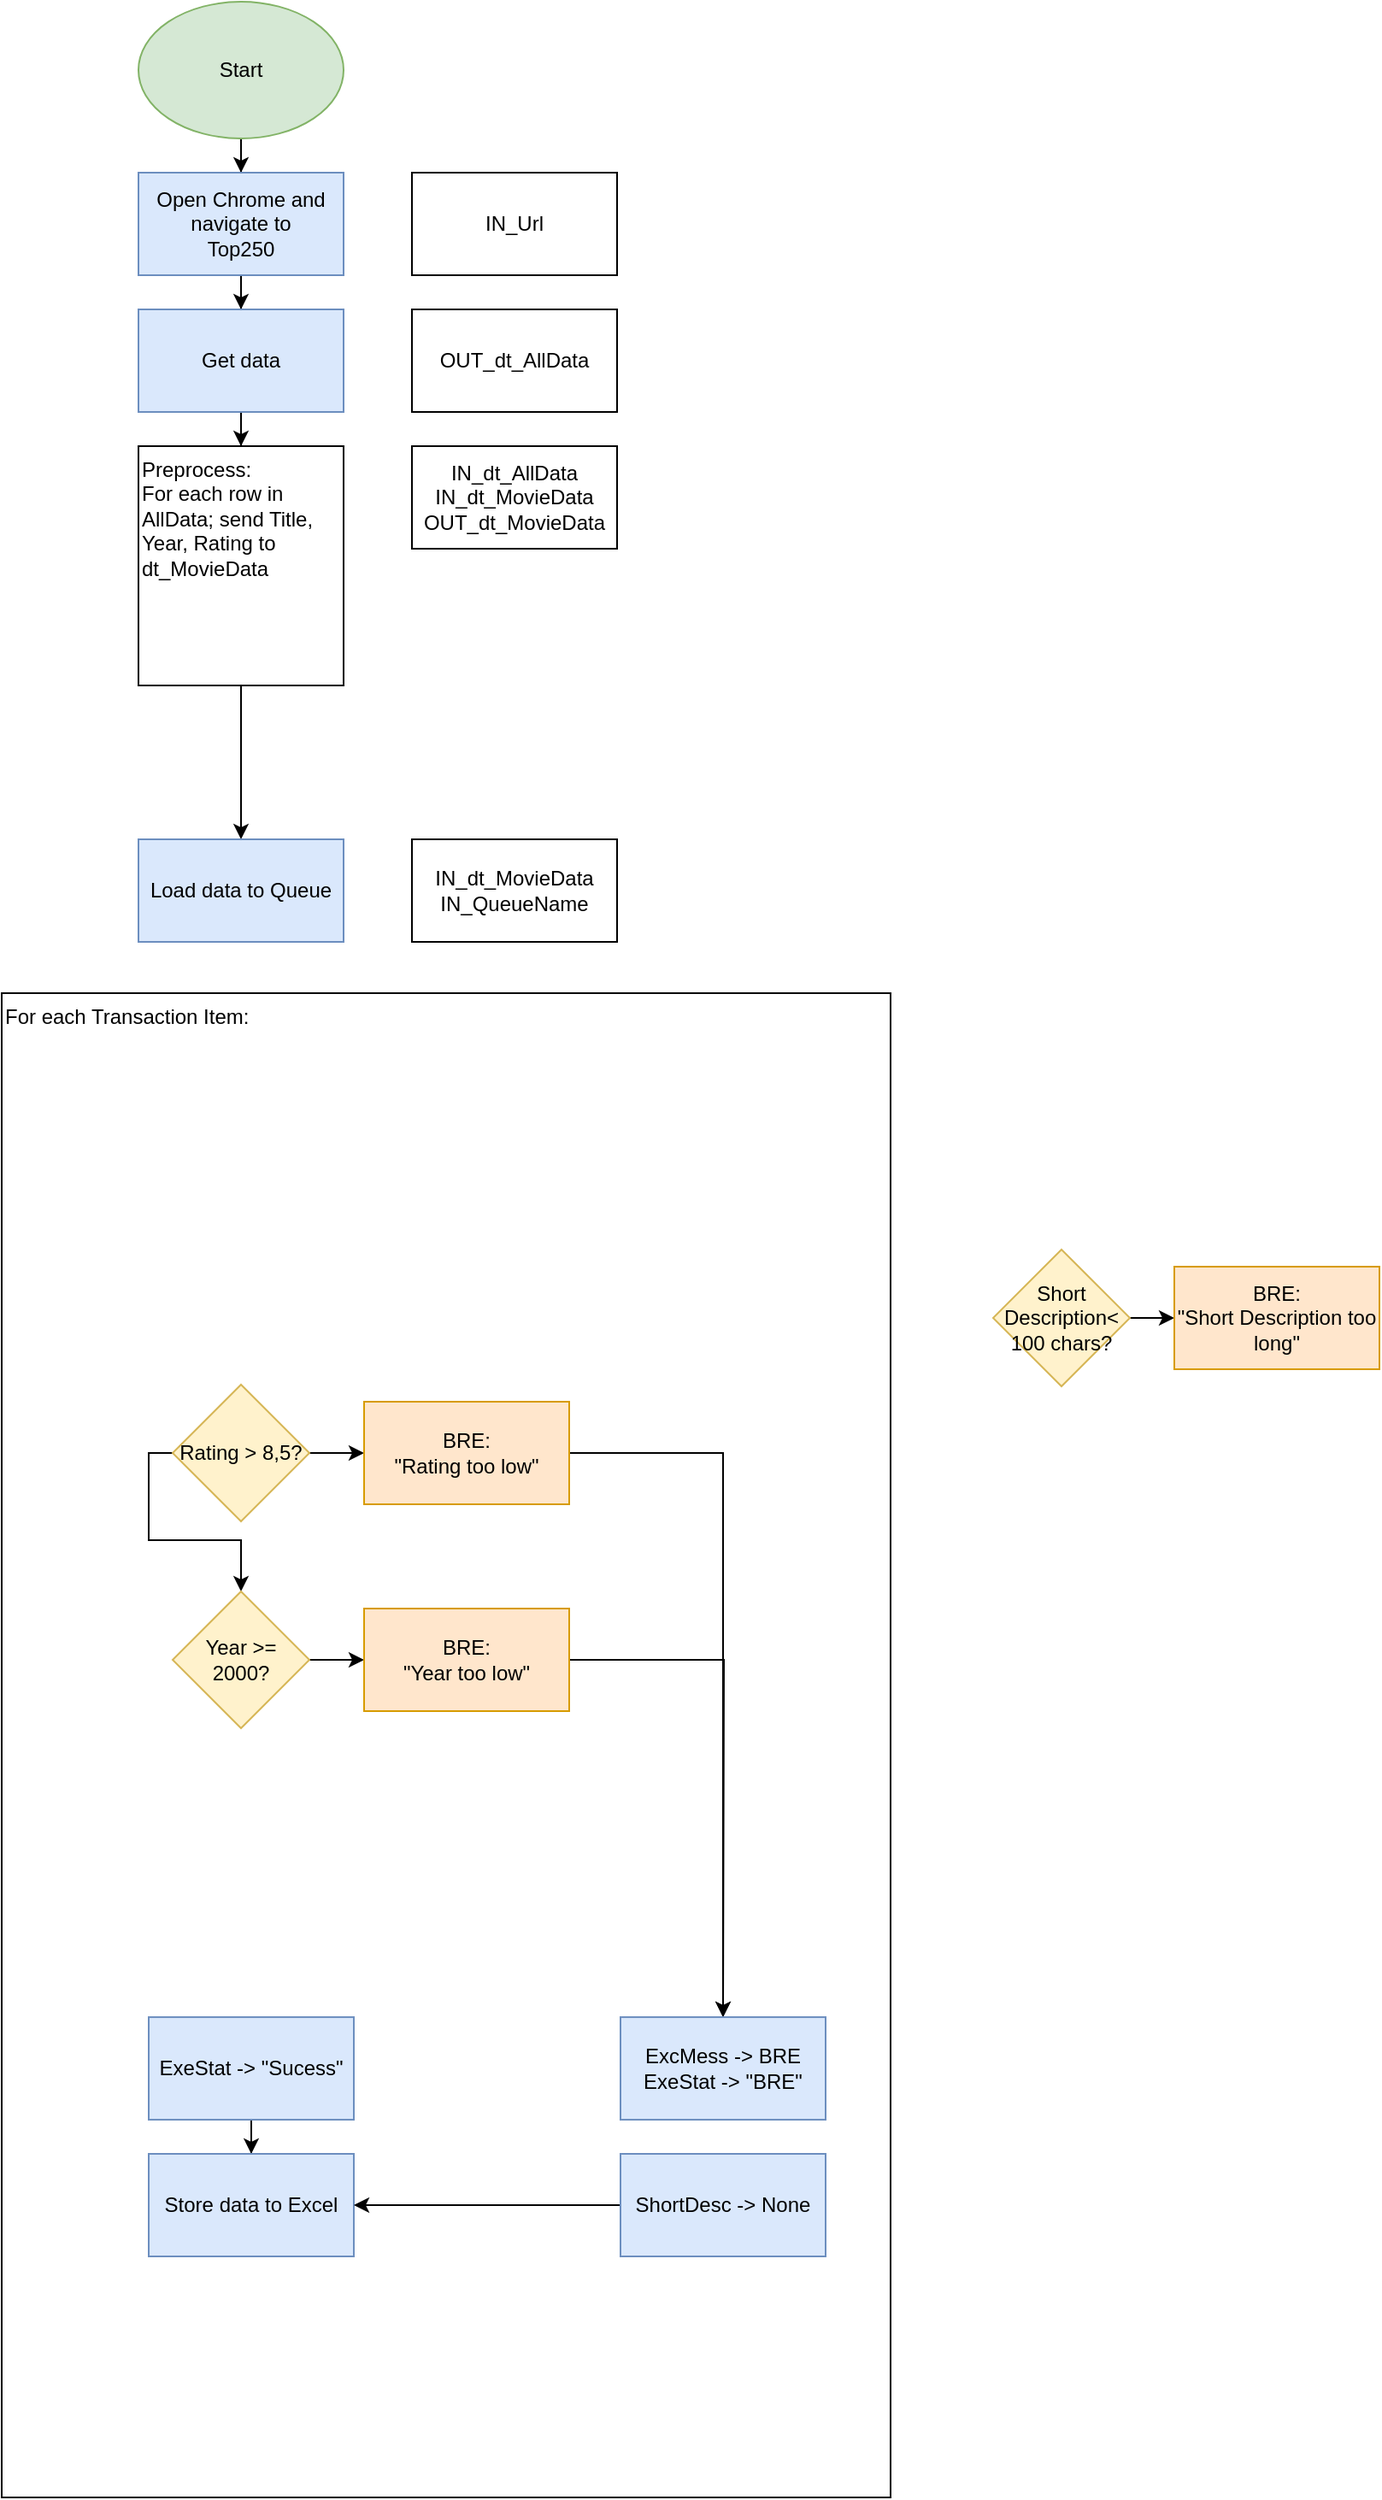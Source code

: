 <mxfile version="21.3.2" type="github">
  <diagram name="Side-1" id="oY3PO8kbukIglgiHCpPc">
    <mxGraphModel dx="989" dy="527" grid="1" gridSize="10" guides="1" tooltips="1" connect="1" arrows="1" fold="1" page="1" pageScale="1" pageWidth="827" pageHeight="1169" math="0" shadow="0">
      <root>
        <mxCell id="0" />
        <mxCell id="1" parent="0" />
        <mxCell id="dWuCvH4IGh4xBVzLc4ca-43" style="edgeStyle=orthogonalEdgeStyle;rounded=0;orthogonalLoop=1;jettySize=auto;html=1;entryX=0.5;entryY=0;entryDx=0;entryDy=0;" edge="1" parent="1" source="dWuCvH4IGh4xBVzLc4ca-3" target="dWuCvH4IGh4xBVzLc4ca-4">
          <mxGeometry relative="1" as="geometry" />
        </mxCell>
        <mxCell id="dWuCvH4IGh4xBVzLc4ca-3" value="Start" style="ellipse;whiteSpace=wrap;html=1;fillColor=#d5e8d4;strokeColor=#82b366;" vertex="1" parent="1">
          <mxGeometry x="360" y="80" width="120" height="80" as="geometry" />
        </mxCell>
        <mxCell id="dWuCvH4IGh4xBVzLc4ca-37" value="" style="edgeStyle=orthogonalEdgeStyle;rounded=0;orthogonalLoop=1;jettySize=auto;html=1;entryX=0.5;entryY=0;entryDx=0;entryDy=0;" edge="1" parent="1" source="dWuCvH4IGh4xBVzLc4ca-4" target="dWuCvH4IGh4xBVzLc4ca-5">
          <mxGeometry relative="1" as="geometry" />
        </mxCell>
        <mxCell id="dWuCvH4IGh4xBVzLc4ca-4" value="Open Chrome and navigate to &lt;br&gt;Top250" style="rounded=0;whiteSpace=wrap;html=1;fontStyle=0;fillColor=#dae8fc;strokeColor=#6c8ebf;" vertex="1" parent="1">
          <mxGeometry x="360" y="180" width="120" height="60" as="geometry" />
        </mxCell>
        <mxCell id="dWuCvH4IGh4xBVzLc4ca-48" style="edgeStyle=orthogonalEdgeStyle;rounded=0;orthogonalLoop=1;jettySize=auto;html=1;" edge="1" parent="1" source="dWuCvH4IGh4xBVzLc4ca-5" target="dWuCvH4IGh4xBVzLc4ca-35">
          <mxGeometry relative="1" as="geometry" />
        </mxCell>
        <mxCell id="dWuCvH4IGh4xBVzLc4ca-5" value="Get data" style="rounded=0;whiteSpace=wrap;html=1;fontStyle=0;fillColor=#dae8fc;strokeColor=#6c8ebf;" vertex="1" parent="1">
          <mxGeometry x="360" y="260" width="120" height="60" as="geometry" />
        </mxCell>
        <mxCell id="dWuCvH4IGh4xBVzLc4ca-6" value="OUT_dt_AllData" style="rounded=0;whiteSpace=wrap;html=1;" vertex="1" parent="1">
          <mxGeometry x="520" y="260" width="120" height="60" as="geometry" />
        </mxCell>
        <mxCell id="dWuCvH4IGh4xBVzLc4ca-7" value="For each Transaction Item:" style="rounded=0;whiteSpace=wrap;html=1;verticalAlign=top;align=left;" vertex="1" parent="1">
          <mxGeometry x="280" y="660" width="520" height="880" as="geometry" />
        </mxCell>
        <mxCell id="dWuCvH4IGh4xBVzLc4ca-15" style="edgeStyle=orthogonalEdgeStyle;rounded=0;orthogonalLoop=1;jettySize=auto;html=1;entryX=0.5;entryY=0;entryDx=0;entryDy=0;exitX=0;exitY=0.5;exitDx=0;exitDy=0;" edge="1" parent="1" source="dWuCvH4IGh4xBVzLc4ca-11" target="dWuCvH4IGh4xBVzLc4ca-12">
          <mxGeometry relative="1" as="geometry">
            <mxPoint x="420" y="959" as="sourcePoint" />
            <Array as="points">
              <mxPoint x="366" y="929" />
              <mxPoint x="366" y="980" />
              <mxPoint x="420" y="980" />
            </Array>
          </mxGeometry>
        </mxCell>
        <mxCell id="dWuCvH4IGh4xBVzLc4ca-23" value="" style="edgeStyle=orthogonalEdgeStyle;rounded=0;orthogonalLoop=1;jettySize=auto;html=1;exitX=1;exitY=0.5;exitDx=0;exitDy=0;entryX=0;entryY=0.5;entryDx=0;entryDy=0;" edge="1" parent="1" source="dWuCvH4IGh4xBVzLc4ca-11" target="dWuCvH4IGh4xBVzLc4ca-16">
          <mxGeometry relative="1" as="geometry">
            <mxPoint x="465.966" y="979.034" as="sourcePoint" />
          </mxGeometry>
        </mxCell>
        <mxCell id="dWuCvH4IGh4xBVzLc4ca-11" value="Rating &amp;gt; 8,5?" style="rhombus;whiteSpace=wrap;html=1;fillColor=#fff2cc;strokeColor=#d6b656;" vertex="1" parent="1">
          <mxGeometry x="380" y="889" width="80" height="80" as="geometry" />
        </mxCell>
        <mxCell id="dWuCvH4IGh4xBVzLc4ca-21" style="edgeStyle=orthogonalEdgeStyle;rounded=0;orthogonalLoop=1;jettySize=auto;html=1;exitX=1;exitY=0.5;exitDx=0;exitDy=0;entryX=0;entryY=0.5;entryDx=0;entryDy=0;" edge="1" parent="1" source="dWuCvH4IGh4xBVzLc4ca-12" target="dWuCvH4IGh4xBVzLc4ca-17">
          <mxGeometry relative="1" as="geometry" />
        </mxCell>
        <mxCell id="dWuCvH4IGh4xBVzLc4ca-12" value="Year &amp;gt;= 2000?" style="rhombus;whiteSpace=wrap;html=1;fillColor=#fff2cc;strokeColor=#d6b656;" vertex="1" parent="1">
          <mxGeometry x="380" y="1010" width="80" height="80" as="geometry" />
        </mxCell>
        <mxCell id="dWuCvH4IGh4xBVzLc4ca-22" style="edgeStyle=orthogonalEdgeStyle;rounded=0;orthogonalLoop=1;jettySize=auto;html=1;" edge="1" parent="1" source="dWuCvH4IGh4xBVzLc4ca-13" target="dWuCvH4IGh4xBVzLc4ca-18">
          <mxGeometry relative="1" as="geometry" />
        </mxCell>
        <mxCell id="dWuCvH4IGh4xBVzLc4ca-13" value="Short Description&amp;lt; 100 chars?" style="rhombus;whiteSpace=wrap;html=1;fillColor=#fff2cc;strokeColor=#d6b656;" vertex="1" parent="1">
          <mxGeometry x="860" y="810" width="80" height="80" as="geometry" />
        </mxCell>
        <mxCell id="dWuCvH4IGh4xBVzLc4ca-25" style="edgeStyle=orthogonalEdgeStyle;rounded=0;orthogonalLoop=1;jettySize=auto;html=1;exitX=1;exitY=0.5;exitDx=0;exitDy=0;" edge="1" parent="1" source="dWuCvH4IGh4xBVzLc4ca-16" target="dWuCvH4IGh4xBVzLc4ca-24">
          <mxGeometry relative="1" as="geometry" />
        </mxCell>
        <mxCell id="dWuCvH4IGh4xBVzLc4ca-16" value="BRE:&lt;br&gt;&quot;Rating too low&quot;" style="rounded=0;whiteSpace=wrap;html=1;fillColor=#ffe6cc;strokeColor=#d79b00;" vertex="1" parent="1">
          <mxGeometry x="492" y="899" width="120" height="60" as="geometry" />
        </mxCell>
        <mxCell id="dWuCvH4IGh4xBVzLc4ca-26" style="edgeStyle=orthogonalEdgeStyle;rounded=0;orthogonalLoop=1;jettySize=auto;html=1;exitX=1;exitY=0.5;exitDx=0;exitDy=0;" edge="1" parent="1" source="dWuCvH4IGh4xBVzLc4ca-17">
          <mxGeometry relative="1" as="geometry">
            <mxPoint x="702" y="1259" as="targetPoint" />
          </mxGeometry>
        </mxCell>
        <mxCell id="dWuCvH4IGh4xBVzLc4ca-17" value="BRE:&lt;br&gt;&quot;Year too low&quot;" style="rounded=0;whiteSpace=wrap;html=1;fillColor=#ffe6cc;strokeColor=#d79b00;" vertex="1" parent="1">
          <mxGeometry x="492" y="1020" width="120" height="60" as="geometry" />
        </mxCell>
        <mxCell id="dWuCvH4IGh4xBVzLc4ca-18" value="BRE:&lt;br&gt;&quot;Short Description too long&quot;" style="rounded=0;whiteSpace=wrap;html=1;fillColor=#ffe6cc;strokeColor=#d79b00;" vertex="1" parent="1">
          <mxGeometry x="966" y="820" width="120" height="60" as="geometry" />
        </mxCell>
        <mxCell id="dWuCvH4IGh4xBVzLc4ca-24" value="ExcMess -&amp;gt; BRE&lt;br&gt;ExeStat -&amp;gt; &quot;BRE&quot;" style="rounded=0;whiteSpace=wrap;html=1;fillColor=#dae8fc;strokeColor=#6c8ebf;" vertex="1" parent="1">
          <mxGeometry x="642" y="1259.03" width="120" height="60" as="geometry" />
        </mxCell>
        <mxCell id="dWuCvH4IGh4xBVzLc4ca-32" value="" style="edgeStyle=orthogonalEdgeStyle;rounded=0;orthogonalLoop=1;jettySize=auto;html=1;" edge="1" parent="1" source="dWuCvH4IGh4xBVzLc4ca-28" target="dWuCvH4IGh4xBVzLc4ca-31">
          <mxGeometry relative="1" as="geometry" />
        </mxCell>
        <mxCell id="dWuCvH4IGh4xBVzLc4ca-28" value="ExeStat -&amp;gt; &quot;Sucess&quot;" style="rounded=0;whiteSpace=wrap;html=1;fillColor=#dae8fc;strokeColor=#6c8ebf;" vertex="1" parent="1">
          <mxGeometry x="366" y="1259.03" width="120" height="60" as="geometry" />
        </mxCell>
        <mxCell id="dWuCvH4IGh4xBVzLc4ca-31" value="Store data to Excel" style="rounded=0;whiteSpace=wrap;html=1;fillColor=#dae8fc;strokeColor=#6c8ebf;" vertex="1" parent="1">
          <mxGeometry x="366" y="1339" width="120" height="60" as="geometry" />
        </mxCell>
        <mxCell id="dWuCvH4IGh4xBVzLc4ca-34" style="edgeStyle=orthogonalEdgeStyle;rounded=0;orthogonalLoop=1;jettySize=auto;html=1;" edge="1" parent="1" source="dWuCvH4IGh4xBVzLc4ca-33" target="dWuCvH4IGh4xBVzLc4ca-31">
          <mxGeometry relative="1" as="geometry" />
        </mxCell>
        <mxCell id="dWuCvH4IGh4xBVzLc4ca-33" value="ShortDesc -&amp;gt; None" style="rounded=0;whiteSpace=wrap;html=1;fillColor=#dae8fc;strokeColor=#6c8ebf;" vertex="1" parent="1">
          <mxGeometry x="642" y="1339" width="120" height="60" as="geometry" />
        </mxCell>
        <mxCell id="dWuCvH4IGh4xBVzLc4ca-45" style="edgeStyle=orthogonalEdgeStyle;rounded=0;orthogonalLoop=1;jettySize=auto;html=1;entryX=0.5;entryY=0;entryDx=0;entryDy=0;" edge="1" parent="1" source="dWuCvH4IGh4xBVzLc4ca-35" target="dWuCvH4IGh4xBVzLc4ca-44">
          <mxGeometry relative="1" as="geometry" />
        </mxCell>
        <mxCell id="dWuCvH4IGh4xBVzLc4ca-35" value="Preprocess:&lt;br&gt;For each row in AllData; send Title, Year, Rating to dt_MovieData" style="rounded=0;whiteSpace=wrap;html=1;fontStyle=0;align=left;verticalAlign=top;" vertex="1" parent="1">
          <mxGeometry x="360" y="340" width="120" height="140" as="geometry" />
        </mxCell>
        <mxCell id="dWuCvH4IGh4xBVzLc4ca-36" value="IN_Url" style="rounded=0;whiteSpace=wrap;html=1;" vertex="1" parent="1">
          <mxGeometry x="520" y="180" width="120" height="60" as="geometry" />
        </mxCell>
        <mxCell id="dWuCvH4IGh4xBVzLc4ca-41" value="IN_dt_MovieData&lt;br&gt;IN_QueueName" style="rounded=0;whiteSpace=wrap;html=1;" vertex="1" parent="1">
          <mxGeometry x="520" y="570" width="120" height="60" as="geometry" />
        </mxCell>
        <mxCell id="dWuCvH4IGh4xBVzLc4ca-44" value="Load data to Queue" style="rounded=0;whiteSpace=wrap;html=1;fontStyle=0;fillColor=#dae8fc;strokeColor=#6c8ebf;" vertex="1" parent="1">
          <mxGeometry x="360" y="570" width="120" height="60" as="geometry" />
        </mxCell>
        <mxCell id="dWuCvH4IGh4xBVzLc4ca-46" value="IN_dt_AllData&lt;br&gt;IN_dt_MovieData&lt;br&gt;OUT_dt_MovieData" style="rounded=0;whiteSpace=wrap;html=1;" vertex="1" parent="1">
          <mxGeometry x="520" y="340" width="120" height="60" as="geometry" />
        </mxCell>
      </root>
    </mxGraphModel>
  </diagram>
</mxfile>
